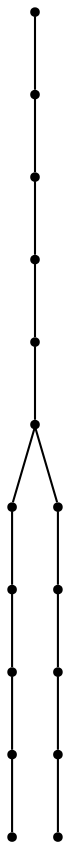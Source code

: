graph {
  node [shape=point,comment="{\"directed\":false,\"doi\":\"10.1007/978-3-319-03841-4_25\",\"figure\":\"8 (1)\"}"]

  v0 [pos="998.6076176835496,2359.307968927669"]
  v1 [pos="958.8663783818588,2376.7732393307974"]
  v2 [pos="1041.1215977637357,2338.062732261366"]
  v3 [pos="1081.7591741945557,2315.3590253337716"]
  v4 [pos="1115.521078810101,2300.885730110895"]
  v5 [pos="1154.8117954534046,2281.2492873759948"]
  v6 [pos="958.8663147577014,2560.1365768758887"]
  v7 [pos="954.6675657399123,2614.637173821616"]
  v8 [pos="958.8663147577014,2510.128393909046"]
  v9 [pos="954.6675657399123,2464.6126249210865"]
  v10 [pos="958.8663147577014,2414.246056080829"]
  v11 [pos="800.5021604690503,2297.631006451412"]
  v12 [pos="754.5232087781055,2281.2492873759948"]
  v13 [pos="834.2557939441367,2321.097523339524"]
  v14 [pos="874.8974423210286,2334.8123326330024"]
  v15 [pos="916.2482455560462,2362.066700782214"]

  v0 -- v1 [id="-1",pos="998.6076176835496,2359.307968927669 958.8663783818588,2376.7732393307974 958.8663783818588,2376.7732393307974 958.8663783818588,2376.7732393307974"]
  v1 -- v15 [id="-2",pos="958.8663783818588,2376.7732393307974 916.2482455560462,2362.066700782214 916.2482455560462,2362.066700782214 916.2482455560462,2362.066700782214"]
  v15 -- v14 [id="-3",pos="916.2482455560462,2362.066700782214 874.8974423210286,2334.8123326330024 874.8974423210286,2334.8123326330024 874.8974423210286,2334.8123326330024"]
  v14 -- v13 [id="-4",pos="874.8974423210286,2334.8123326330024 834.2557939441367,2321.097523339524 834.2557939441367,2321.097523339524 834.2557939441367,2321.097523339524"]
  v13 -- v11 [id="-5",pos="834.2557939441367,2321.097523339524 800.5021604690503,2297.631006451412 800.5021604690503,2297.631006451412 800.5021604690503,2297.631006451412"]
  v11 -- v12 [id="-6",pos="800.5021604690503,2297.631006451412 754.5232087781055,2281.2492873759948 754.5232087781055,2281.2492873759948 754.5232087781055,2281.2492873759948"]
  v1 -- v10 [id="-7",pos="958.8663783818588,2376.7732393307974 958.8663147577014,2414.246056080829 958.8663147577014,2414.246056080829 958.8663147577014,2414.246056080829"]
  v10 -- v9 [id="-8",pos="958.8663147577014,2414.246056080829 954.6675657399123,2464.6126249210865 954.6675657399123,2464.6126249210865 954.6675657399123,2464.6126249210865"]
  v9 -- v8 [id="-9",pos="954.6675657399123,2464.6126249210865 958.8663147577014,2510.128393909046 958.8663147577014,2510.128393909046 958.8663147577014,2510.128393909046"]
  v8 -- v6 [id="-10",pos="958.8663147577014,2510.128393909046 958.8663147577014,2560.1365768758887 958.8663147577014,2560.1365768758887 958.8663147577014,2560.1365768758887"]
  v6 -- v7 [id="-11",pos="958.8663147577014,2560.1365768758887 954.6675657399123,2614.637173821616 954.6675657399123,2614.637173821616 954.6675657399123,2614.637173821616"]
  v5 -- v4 [id="-22",pos="1154.8117954534046,2281.2492873759948 1115.521078810101,2300.885730110895 1115.521078810101,2300.885730110895 1115.521078810101,2300.885730110895"]
  v4 -- v3 [id="-23",pos="1115.521078810101,2300.885730110895 1081.7591741945557,2315.3590253337716 1081.7591741945557,2315.3590253337716 1081.7591741945557,2315.3590253337716"]
  v3 -- v2 [id="-24",pos="1081.7591741945557,2315.3590253337716 1041.1215977637357,2338.062732261366 1041.1215977637357,2338.062732261366 1041.1215977637357,2338.062732261366"]
  v2 -- v0 [id="-25",pos="1041.1215977637357,2338.062732261366 998.6076176835496,2359.307968927669 998.6076176835496,2359.307968927669 998.6076176835496,2359.307968927669"]
}